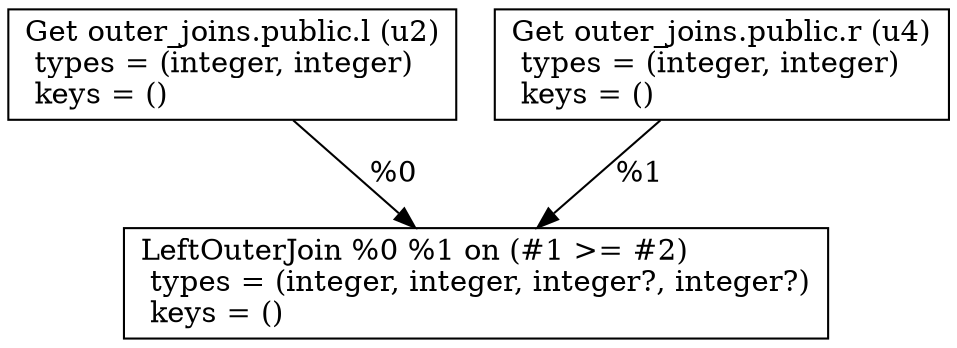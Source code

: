 digraph G {
    node0 [shape = record, label=" Get outer_joins.public.l (u2)\l  types = (integer, integer)\l  keys = ()\l"]
    node1 [shape = record, label=" Get outer_joins.public.r (u4)\l  types = (integer, integer)\l  keys = ()\l"]
    node2 [shape = record, label=" LeftOuterJoin %0 %1 on (#1 \>= #2)\l  types = (integer, integer, integer?, integer?)\l  keys = ()\l"]
    node0 -> node2 [label = "%0\l"]
    node1 -> node2 [label = "%1\l"]
}
